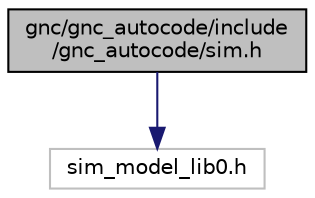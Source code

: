 digraph "gnc/gnc_autocode/include/gnc_autocode/sim.h"
{
 // LATEX_PDF_SIZE
  edge [fontname="Helvetica",fontsize="10",labelfontname="Helvetica",labelfontsize="10"];
  node [fontname="Helvetica",fontsize="10",shape=record];
  Node1 [label="gnc/gnc_autocode/include\l/gnc_autocode/sim.h",height=0.2,width=0.4,color="black", fillcolor="grey75", style="filled", fontcolor="black",tooltip=" "];
  Node1 -> Node2 [color="midnightblue",fontsize="10",style="solid",fontname="Helvetica"];
  Node2 [label="sim_model_lib0.h",height=0.2,width=0.4,color="grey75", fillcolor="white", style="filled",tooltip=" "];
}
